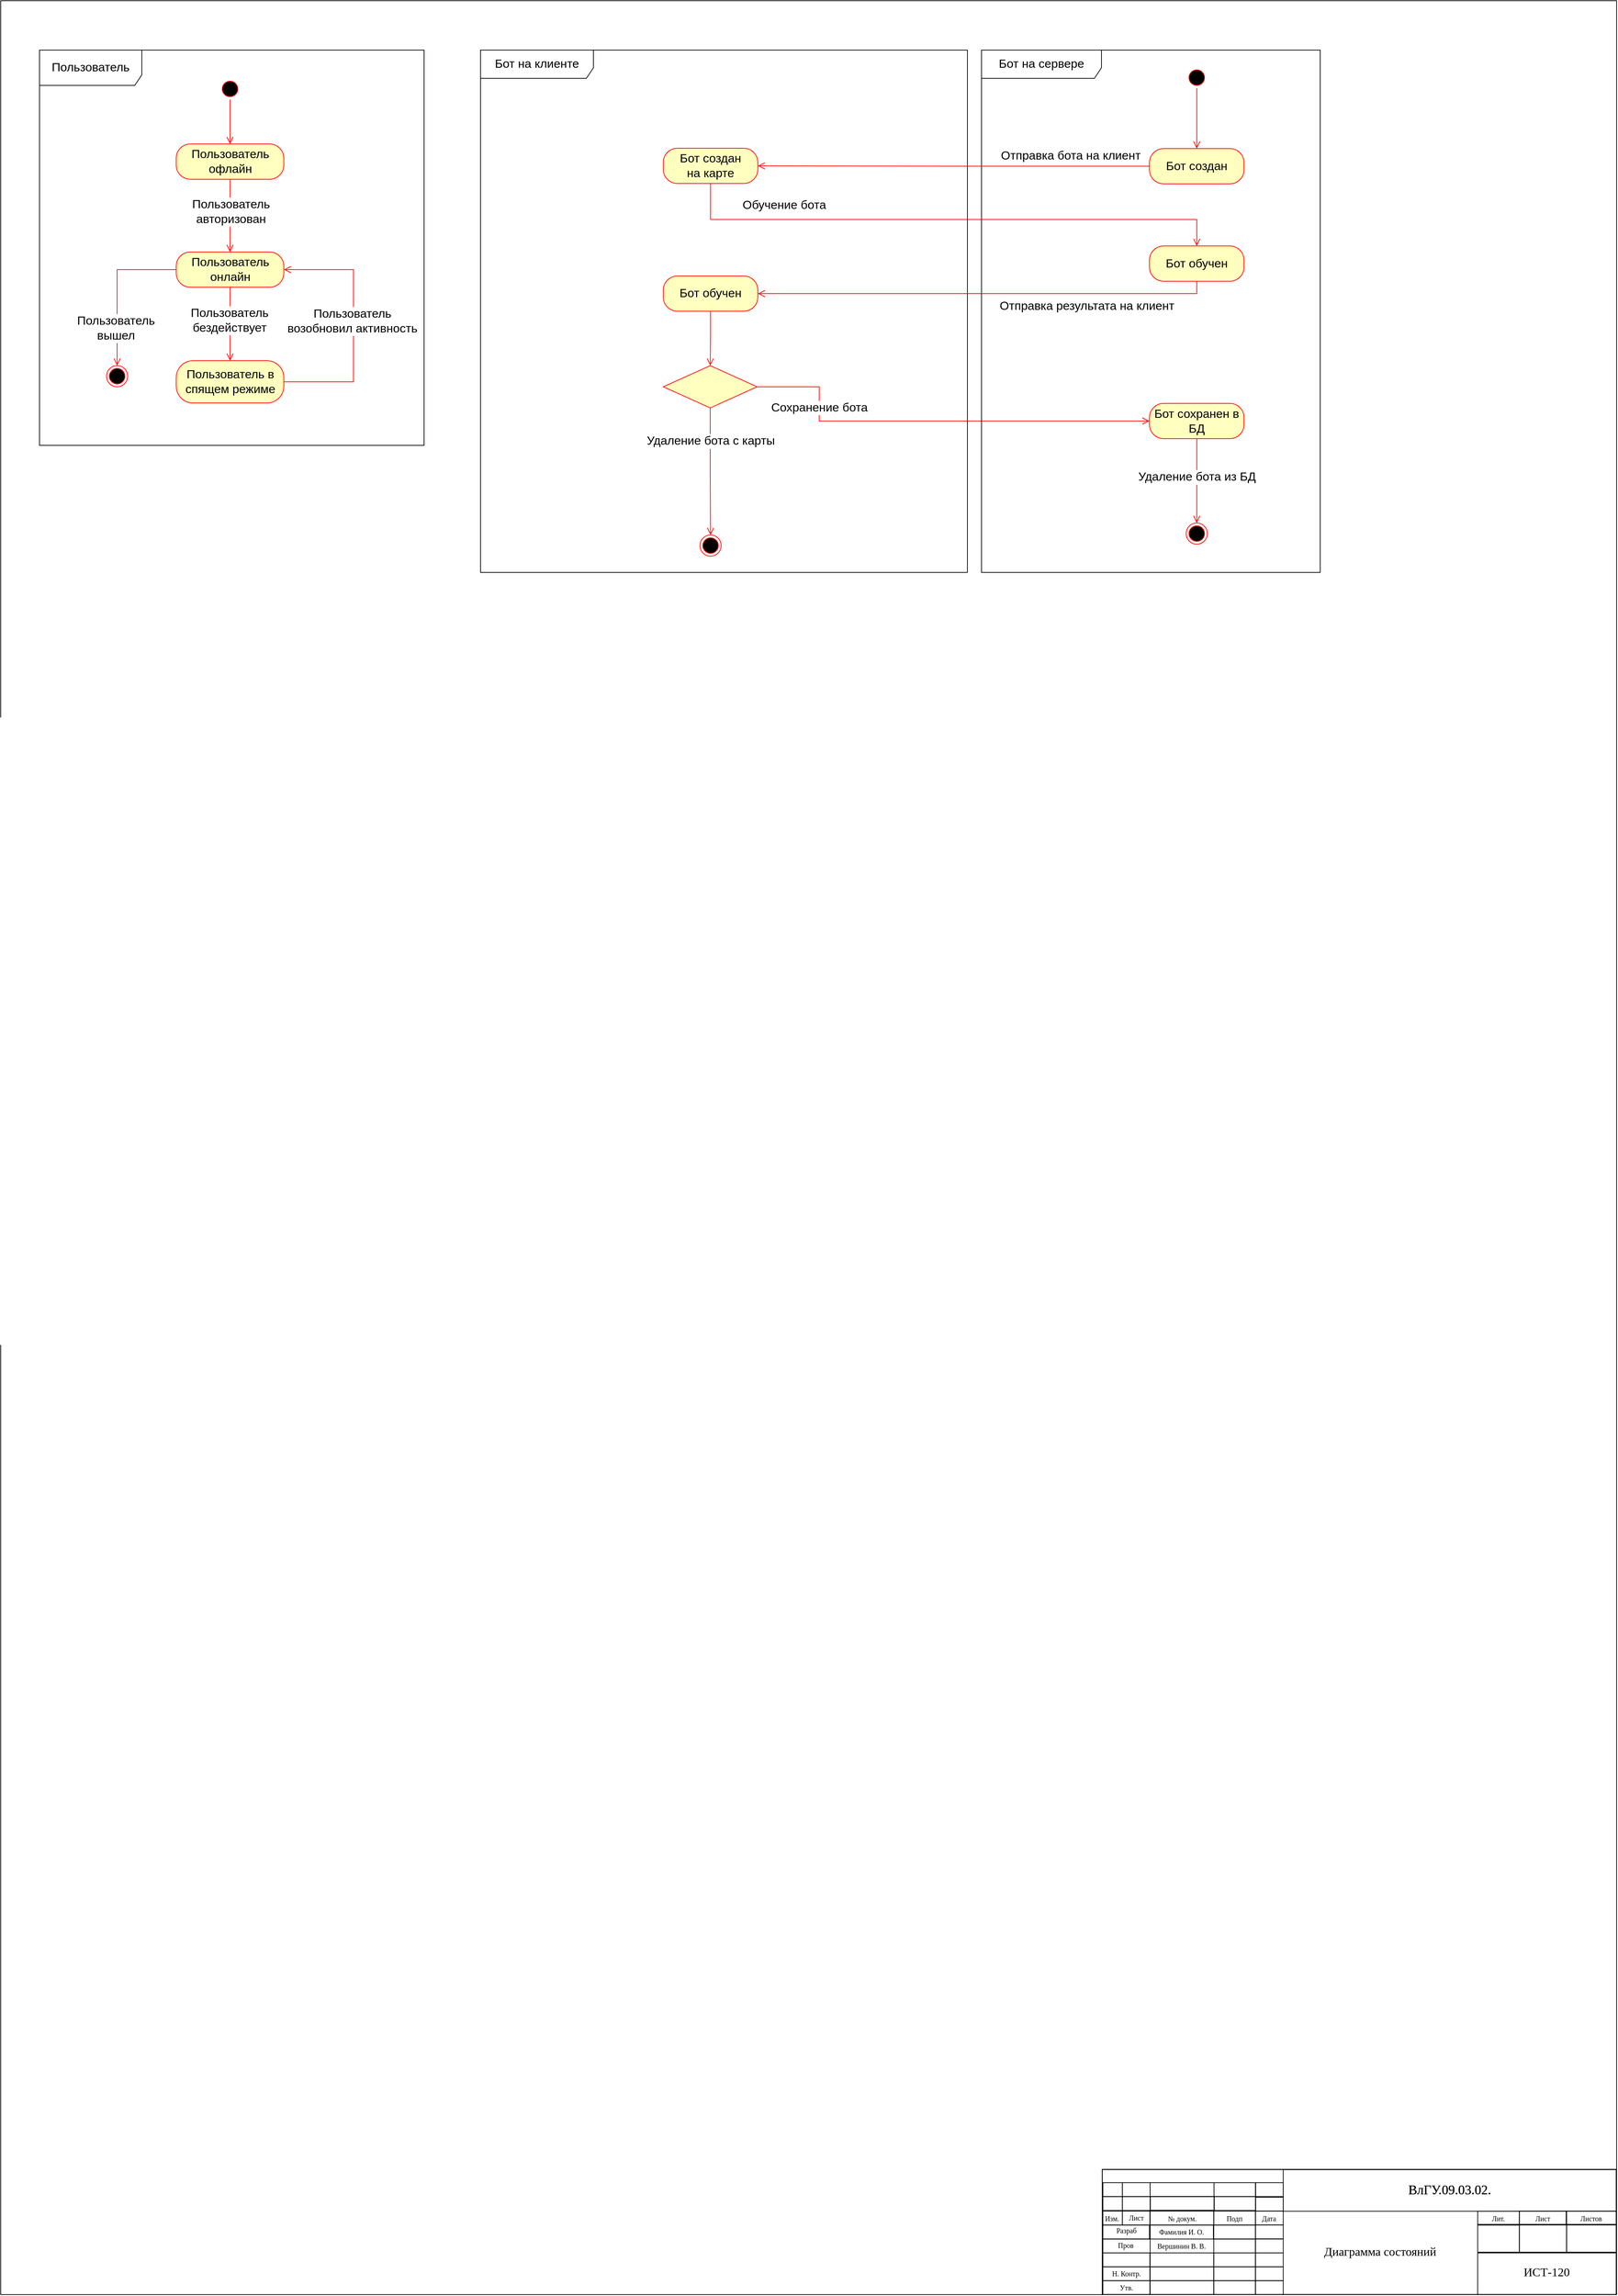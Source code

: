 <mxfile version="20.5.1" type="github">
  <diagram name="Page-1" id="e7e014a7-5840-1c2e-5031-d8a46d1fe8dd">
    <mxGraphModel dx="2031" dy="1089" grid="1" gridSize="10" guides="1" tooltips="1" connect="1" arrows="1" fold="1" page="1" pageScale="1" pageWidth="2339" pageHeight="3300" background="none" math="0" shadow="0">
      <root>
        <mxCell id="0" />
        <mxCell id="1" parent="0" />
        <mxCell id="Q_8kS4ZeKty7kXpfNYcQ-125" value="" style="group;movable=0;resizable=0;rotatable=0;deletable=0;editable=0;connectable=0;" parent="1" vertex="1" connectable="0">
          <mxGeometry x="40" y="20" width="2290.006" height="3250.028" as="geometry" />
        </mxCell>
        <mxCell id="Q_8kS4ZeKty7kXpfNYcQ-126" value="" style="rounded=0;whiteSpace=wrap;html=1;fillColor=none;movable=0;resizable=0;rotatable=0;deletable=0;editable=0;connectable=0;" parent="Q_8kS4ZeKty7kXpfNYcQ-125" vertex="1">
          <mxGeometry width="2290" height="3250" as="geometry" />
        </mxCell>
        <mxCell id="Q_8kS4ZeKty7kXpfNYcQ-127" value="" style="rounded=0;whiteSpace=wrap;html=1;fillColor=none;movable=0;resizable=0;rotatable=0;deletable=0;editable=0;connectable=0;" parent="Q_8kS4ZeKty7kXpfNYcQ-125" vertex="1">
          <mxGeometry x="1561.11" y="3072.86" width="728.35" height="177.165" as="geometry" />
        </mxCell>
        <mxCell id="Q_8kS4ZeKty7kXpfNYcQ-128" value="" style="rounded=0;whiteSpace=wrap;html=1;fillColor=none;movable=0;resizable=0;rotatable=0;deletable=0;editable=0;connectable=0;" parent="Q_8kS4ZeKty7kXpfNYcQ-125" vertex="1">
          <mxGeometry x="1562.01" y="3111.16" width="27.559" height="19.685" as="geometry" />
        </mxCell>
        <mxCell id="Q_8kS4ZeKty7kXpfNYcQ-129" value="" style="rounded=0;whiteSpace=wrap;html=1;fillColor=none;movable=0;resizable=0;rotatable=0;deletable=0;editable=0;connectable=0;" parent="Q_8kS4ZeKty7kXpfNYcQ-125" vertex="1">
          <mxGeometry x="1562.0" y="3131.67" width="27.559" height="19.685" as="geometry" />
        </mxCell>
        <mxCell id="Q_8kS4ZeKty7kXpfNYcQ-130" value="" style="rounded=0;whiteSpace=wrap;html=1;fillColor=none;movable=0;resizable=0;rotatable=0;deletable=0;editable=0;connectable=0;" parent="Q_8kS4ZeKty7kXpfNYcQ-125" vertex="1">
          <mxGeometry x="1562.01" y="3091.47" width="27.559" height="19.685" as="geometry" />
        </mxCell>
        <mxCell id="Q_8kS4ZeKty7kXpfNYcQ-131" value="" style="rounded=0;whiteSpace=wrap;html=1;fillColor=none;movable=0;resizable=0;rotatable=0;deletable=0;editable=0;connectable=0;" parent="Q_8kS4ZeKty7kXpfNYcQ-125" vertex="1">
          <mxGeometry x="1589.57" y="3111.16" width="39.37" height="19.685" as="geometry" />
        </mxCell>
        <mxCell id="Q_8kS4ZeKty7kXpfNYcQ-132" value="" style="rounded=0;whiteSpace=wrap;html=1;fillColor=none;movable=0;resizable=0;rotatable=0;deletable=0;editable=0;connectable=0;" parent="Q_8kS4ZeKty7kXpfNYcQ-125" vertex="1">
          <mxGeometry x="1589.56" y="3131.67" width="39.37" height="19.685" as="geometry" />
        </mxCell>
        <mxCell id="Q_8kS4ZeKty7kXpfNYcQ-133" value="" style="rounded=0;whiteSpace=wrap;html=1;fillColor=none;movable=0;resizable=0;rotatable=0;deletable=0;editable=0;connectable=0;" parent="Q_8kS4ZeKty7kXpfNYcQ-125" vertex="1">
          <mxGeometry x="1589.57" y="3091.47" width="39.37" height="19.685" as="geometry" />
        </mxCell>
        <mxCell id="Q_8kS4ZeKty7kXpfNYcQ-134" value="" style="rounded=0;whiteSpace=wrap;html=1;fillColor=none;movable=0;resizable=0;rotatable=0;deletable=0;editable=0;connectable=0;" parent="Q_8kS4ZeKty7kXpfNYcQ-125" vertex="1">
          <mxGeometry x="1628.94" y="3111.16" width="90.551" height="19.685" as="geometry" />
        </mxCell>
        <mxCell id="Q_8kS4ZeKty7kXpfNYcQ-135" value="" style="rounded=0;whiteSpace=wrap;html=1;fillColor=none;movable=0;resizable=0;rotatable=0;deletable=0;editable=0;connectable=0;" parent="Q_8kS4ZeKty7kXpfNYcQ-125" vertex="1">
          <mxGeometry x="1629.28" y="3110.94" width="90.551" height="19.685" as="geometry" />
        </mxCell>
        <mxCell id="Q_8kS4ZeKty7kXpfNYcQ-136" value="" style="rounded=0;whiteSpace=wrap;html=1;fillColor=none;movable=0;resizable=0;rotatable=0;deletable=0;editable=0;connectable=0;" parent="Q_8kS4ZeKty7kXpfNYcQ-125" vertex="1">
          <mxGeometry x="1628.94" y="3091.47" width="90.551" height="19.685" as="geometry" />
        </mxCell>
        <mxCell id="Q_8kS4ZeKty7kXpfNYcQ-137" value="" style="rounded=0;whiteSpace=wrap;html=1;fillColor=none;movable=0;resizable=0;rotatable=0;deletable=0;editable=0;connectable=0;" parent="Q_8kS4ZeKty7kXpfNYcQ-125" vertex="1">
          <mxGeometry x="1719.49" y="3111.16" width="59.055" height="19.685" as="geometry" />
        </mxCell>
        <mxCell id="Q_8kS4ZeKty7kXpfNYcQ-138" value="" style="rounded=0;whiteSpace=wrap;html=1;fillColor=none;movable=0;resizable=0;rotatable=0;deletable=0;editable=0;connectable=0;" parent="Q_8kS4ZeKty7kXpfNYcQ-125" vertex="1">
          <mxGeometry x="1719.14" y="3131.67" width="59.055" height="19.685" as="geometry" />
        </mxCell>
        <mxCell id="Q_8kS4ZeKty7kXpfNYcQ-139" value="" style="rounded=0;whiteSpace=wrap;html=1;fillColor=none;movable=0;resizable=0;rotatable=0;deletable=0;editable=0;connectable=0;" parent="Q_8kS4ZeKty7kXpfNYcQ-125" vertex="1">
          <mxGeometry x="1719.49" y="3091.47" width="59.055" height="19.685" as="geometry" />
        </mxCell>
        <mxCell id="Q_8kS4ZeKty7kXpfNYcQ-140" value="" style="rounded=0;whiteSpace=wrap;html=1;fillColor=none;movable=0;resizable=0;rotatable=0;deletable=0;editable=0;connectable=0;" parent="Q_8kS4ZeKty7kXpfNYcQ-125" vertex="1">
          <mxGeometry x="1778.21" y="3112" width="39.37" height="19.685" as="geometry" />
        </mxCell>
        <mxCell id="Q_8kS4ZeKty7kXpfNYcQ-141" value="" style="rounded=0;whiteSpace=wrap;html=1;fillColor=none;movable=0;resizable=0;rotatable=0;deletable=0;editable=0;connectable=0;" parent="Q_8kS4ZeKty7kXpfNYcQ-125" vertex="1">
          <mxGeometry x="1778.2" y="3131.67" width="39.37" height="19.685" as="geometry" />
        </mxCell>
        <mxCell id="Q_8kS4ZeKty7kXpfNYcQ-142" value="" style="rounded=0;whiteSpace=wrap;html=1;fillColor=none;movable=0;resizable=0;rotatable=0;deletable=0;editable=0;connectable=0;" parent="Q_8kS4ZeKty7kXpfNYcQ-125" vertex="1">
          <mxGeometry x="1778.19" y="3091.47" width="39.37" height="19.685" as="geometry" />
        </mxCell>
        <mxCell id="Q_8kS4ZeKty7kXpfNYcQ-143" value="" style="rounded=0;whiteSpace=wrap;html=1;fillColor=none;movable=0;resizable=0;rotatable=0;deletable=0;editable=0;connectable=0;" parent="Q_8kS4ZeKty7kXpfNYcQ-125" vertex="1">
          <mxGeometry x="1817.56" y="3072.86" width="472.43" height="59.055" as="geometry" />
        </mxCell>
        <mxCell id="Q_8kS4ZeKty7kXpfNYcQ-144" value="Изм." style="text;html=1;strokeColor=none;fillColor=none;align=center;verticalAlign=middle;whiteSpace=wrap;rounded=0;fontFamily=Times New Roman;fontSize=10;movable=0;resizable=0;rotatable=0;deletable=0;editable=0;connectable=0;" parent="Q_8kS4ZeKty7kXpfNYcQ-125" vertex="1">
          <mxGeometry x="1561.11" y="3131.66" width="27.559" height="19.685" as="geometry" />
        </mxCell>
        <mxCell id="Q_8kS4ZeKty7kXpfNYcQ-145" value="Лист" style="text;html=1;strokeColor=none;fillColor=none;align=center;verticalAlign=middle;whiteSpace=wrap;rounded=0;fontFamily=Times New Roman;fontSize=10;movable=0;resizable=0;rotatable=0;deletable=0;editable=0;connectable=0;" parent="Q_8kS4ZeKty7kXpfNYcQ-125" vertex="1">
          <mxGeometry x="1589.91" y="3130.85" width="39.37" height="19.685" as="geometry" />
        </mxCell>
        <mxCell id="Q_8kS4ZeKty7kXpfNYcQ-146" value="№ докум." style="text;html=1;strokeColor=none;fillColor=none;align=center;verticalAlign=middle;whiteSpace=wrap;rounded=0;fontFamily=Times New Roman;fontSize=10;movable=0;resizable=0;rotatable=0;deletable=0;editable=0;connectable=0;" parent="Q_8kS4ZeKty7kXpfNYcQ-125" vertex="1">
          <mxGeometry x="1629.28" y="3131.66" width="90.551" height="19.68" as="geometry" />
        </mxCell>
        <mxCell id="Q_8kS4ZeKty7kXpfNYcQ-147" value="Подп" style="text;html=1;strokeColor=none;fillColor=none;align=center;verticalAlign=middle;whiteSpace=wrap;rounded=0;fontFamily=Times New Roman;fontSize=10;movable=0;resizable=0;rotatable=0;deletable=0;editable=0;connectable=0;" parent="Q_8kS4ZeKty7kXpfNYcQ-125" vertex="1">
          <mxGeometry x="1718.59" y="3131.93" width="59.055" height="19.68" as="geometry" />
        </mxCell>
        <mxCell id="Q_8kS4ZeKty7kXpfNYcQ-148" value="Дата" style="text;html=1;strokeColor=none;fillColor=none;align=center;verticalAlign=middle;whiteSpace=wrap;rounded=0;fontFamily=Times New Roman;fontSize=10;movable=0;resizable=0;rotatable=0;deletable=0;editable=0;connectable=0;" parent="Q_8kS4ZeKty7kXpfNYcQ-125" vertex="1">
          <mxGeometry x="1778.19" y="3131.93" width="39.37" height="19.685" as="geometry" />
        </mxCell>
        <mxCell id="Q_8kS4ZeKty7kXpfNYcQ-149" value="" style="rounded=0;whiteSpace=wrap;html=1;fillColor=none;movable=0;resizable=0;rotatable=0;deletable=0;editable=0;connectable=0;" parent="Q_8kS4ZeKty7kXpfNYcQ-125" vertex="1">
          <mxGeometry x="1562" y="3151.6" width="66.929" height="19.68" as="geometry" />
        </mxCell>
        <mxCell id="Q_8kS4ZeKty7kXpfNYcQ-150" value="" style="rounded=0;whiteSpace=wrap;html=1;fillColor=none;movable=0;resizable=0;rotatable=0;deletable=0;editable=0;connectable=0;" parent="Q_8kS4ZeKty7kXpfNYcQ-125" vertex="1">
          <mxGeometry x="1562" y="3171.28" width="66.929" height="19.68" as="geometry" />
        </mxCell>
        <mxCell id="Q_8kS4ZeKty7kXpfNYcQ-151" value="" style="rounded=0;whiteSpace=wrap;html=1;fillColor=none;movable=0;resizable=0;rotatable=0;deletable=0;editable=0;connectable=0;" parent="Q_8kS4ZeKty7kXpfNYcQ-125" vertex="1">
          <mxGeometry x="1562" y="3190.96" width="66.929" height="19.68" as="geometry" />
        </mxCell>
        <mxCell id="Q_8kS4ZeKty7kXpfNYcQ-152" value="" style="rounded=0;whiteSpace=wrap;html=1;fillColor=none;movable=0;resizable=0;rotatable=0;deletable=0;editable=0;connectable=0;" parent="Q_8kS4ZeKty7kXpfNYcQ-125" vertex="1">
          <mxGeometry x="1562" y="3210.64" width="66.929" height="19.68" as="geometry" />
        </mxCell>
        <mxCell id="Q_8kS4ZeKty7kXpfNYcQ-153" value="" style="rounded=0;whiteSpace=wrap;html=1;fillColor=none;movable=0;resizable=0;rotatable=0;deletable=0;editable=0;connectable=0;" parent="Q_8kS4ZeKty7kXpfNYcQ-125" vertex="1">
          <mxGeometry x="1562" y="3230.32" width="66.929" height="19.68" as="geometry" />
        </mxCell>
        <mxCell id="Q_8kS4ZeKty7kXpfNYcQ-154" value="" style="rounded=0;whiteSpace=wrap;html=1;fillColor=none;movable=0;resizable=0;rotatable=0;deletable=0;editable=0;connectable=0;" parent="Q_8kS4ZeKty7kXpfNYcQ-125" vertex="1">
          <mxGeometry x="1628.6" y="3131.67" width="90.551" height="19.68" as="geometry" />
        </mxCell>
        <mxCell id="Q_8kS4ZeKty7kXpfNYcQ-155" value="" style="rounded=0;whiteSpace=wrap;html=1;fillColor=none;movable=0;resizable=0;rotatable=0;deletable=0;editable=0;connectable=0;" parent="Q_8kS4ZeKty7kXpfNYcQ-125" vertex="1">
          <mxGeometry x="1628.59" y="3190.96" width="90.551" height="19.68" as="geometry" />
        </mxCell>
        <mxCell id="Q_8kS4ZeKty7kXpfNYcQ-156" value="" style="rounded=0;whiteSpace=wrap;html=1;fillColor=none;movable=0;resizable=0;rotatable=0;deletable=0;editable=0;connectable=0;" parent="Q_8kS4ZeKty7kXpfNYcQ-125" vertex="1">
          <mxGeometry x="1628.59" y="3210.64" width="90.551" height="19.68" as="geometry" />
        </mxCell>
        <mxCell id="Q_8kS4ZeKty7kXpfNYcQ-157" value="" style="rounded=0;whiteSpace=wrap;html=1;fillColor=none;movable=0;resizable=0;rotatable=0;deletable=0;editable=0;connectable=0;" parent="Q_8kS4ZeKty7kXpfNYcQ-125" vertex="1">
          <mxGeometry x="1628.59" y="3230.32" width="90.551" height="19.68" as="geometry" />
        </mxCell>
        <mxCell id="Q_8kS4ZeKty7kXpfNYcQ-158" value="" style="rounded=0;whiteSpace=wrap;html=1;fillColor=none;movable=0;resizable=0;rotatable=0;deletable=0;editable=0;connectable=0;" parent="Q_8kS4ZeKty7kXpfNYcQ-125" vertex="1">
          <mxGeometry x="1719.15" y="3151.61" width="59.055" height="19.68" as="geometry" />
        </mxCell>
        <mxCell id="Q_8kS4ZeKty7kXpfNYcQ-159" value="" style="rounded=0;whiteSpace=wrap;html=1;fillColor=none;movable=0;resizable=0;rotatable=0;deletable=0;editable=0;connectable=0;" parent="Q_8kS4ZeKty7kXpfNYcQ-125" vertex="1">
          <mxGeometry x="1719.14" y="3171.28" width="59.055" height="19.68" as="geometry" />
        </mxCell>
        <mxCell id="Q_8kS4ZeKty7kXpfNYcQ-160" value="" style="rounded=0;whiteSpace=wrap;html=1;fillColor=none;movable=0;resizable=0;rotatable=0;deletable=0;editable=0;connectable=0;" parent="Q_8kS4ZeKty7kXpfNYcQ-125" vertex="1">
          <mxGeometry x="1719.14" y="3190.96" width="59.055" height="19.68" as="geometry" />
        </mxCell>
        <mxCell id="Q_8kS4ZeKty7kXpfNYcQ-161" value="" style="rounded=0;whiteSpace=wrap;html=1;fillColor=none;movable=0;resizable=0;rotatable=0;deletable=0;editable=0;connectable=0;" parent="Q_8kS4ZeKty7kXpfNYcQ-125" vertex="1">
          <mxGeometry x="1719.14" y="3210.64" width="59.055" height="19.68" as="geometry" />
        </mxCell>
        <mxCell id="Q_8kS4ZeKty7kXpfNYcQ-162" value="" style="rounded=0;whiteSpace=wrap;html=1;fillColor=none;movable=0;resizable=0;rotatable=0;deletable=0;editable=0;connectable=0;" parent="Q_8kS4ZeKty7kXpfNYcQ-125" vertex="1">
          <mxGeometry x="1719.14" y="3230.32" width="59.055" height="19.68" as="geometry" />
        </mxCell>
        <mxCell id="Q_8kS4ZeKty7kXpfNYcQ-163" value="" style="rounded=0;whiteSpace=wrap;html=1;fillColor=none;movable=0;resizable=0;rotatable=0;deletable=0;editable=0;connectable=0;" parent="Q_8kS4ZeKty7kXpfNYcQ-125" vertex="1">
          <mxGeometry x="1778.19" y="3151.35" width="39.37" height="19.68" as="geometry" />
        </mxCell>
        <mxCell id="Q_8kS4ZeKty7kXpfNYcQ-164" value="" style="rounded=0;whiteSpace=wrap;html=1;fillColor=none;movable=0;resizable=0;rotatable=0;deletable=0;editable=0;connectable=0;" parent="Q_8kS4ZeKty7kXpfNYcQ-125" vertex="1">
          <mxGeometry x="1778.2" y="3171.28" width="39.37" height="19.68" as="geometry" />
        </mxCell>
        <mxCell id="Q_8kS4ZeKty7kXpfNYcQ-165" value="" style="rounded=0;whiteSpace=wrap;html=1;fillColor=none;movable=0;resizable=0;rotatable=0;deletable=0;editable=0;connectable=0;" parent="Q_8kS4ZeKty7kXpfNYcQ-125" vertex="1">
          <mxGeometry x="1778.2" y="3190.96" width="39.37" height="19.68" as="geometry" />
        </mxCell>
        <mxCell id="Q_8kS4ZeKty7kXpfNYcQ-166" value="" style="rounded=0;whiteSpace=wrap;html=1;fillColor=none;movable=0;resizable=0;rotatable=0;deletable=0;editable=0;connectable=0;" parent="Q_8kS4ZeKty7kXpfNYcQ-125" vertex="1">
          <mxGeometry x="1778.2" y="3210.64" width="39.37" height="19.68" as="geometry" />
        </mxCell>
        <mxCell id="Q_8kS4ZeKty7kXpfNYcQ-167" value="" style="rounded=0;whiteSpace=wrap;html=1;fillColor=none;movable=0;resizable=0;rotatable=0;deletable=0;editable=0;connectable=0;" parent="Q_8kS4ZeKty7kXpfNYcQ-125" vertex="1">
          <mxGeometry x="1778.2" y="3230.32" width="39.37" height="19.68" as="geometry" />
        </mxCell>
        <mxCell id="Q_8kS4ZeKty7kXpfNYcQ-168" value="" style="rounded=0;whiteSpace=wrap;html=1;fontFamily=Times New Roman;fontSize=10;fillColor=none;movable=0;resizable=0;rotatable=0;deletable=0;editable=0;connectable=0;" parent="Q_8kS4ZeKty7kXpfNYcQ-125" vertex="1">
          <mxGeometry x="2218.59" y="3131.68" width="70.866" height="19.685" as="geometry" />
        </mxCell>
        <mxCell id="Q_8kS4ZeKty7kXpfNYcQ-169" value="" style="rounded=0;whiteSpace=wrap;html=1;fontFamily=Times New Roman;fontSize=10;fillColor=none;movable=0;resizable=0;rotatable=0;deletable=0;editable=0;connectable=0;" parent="Q_8kS4ZeKty7kXpfNYcQ-125" vertex="1">
          <mxGeometry x="2219.14" y="3150.53" width="70.866" height="39.37" as="geometry" />
        </mxCell>
        <mxCell id="Q_8kS4ZeKty7kXpfNYcQ-170" value="" style="rounded=0;whiteSpace=wrap;html=1;fontFamily=Times New Roman;fontSize=10;fillColor=none;movable=0;resizable=0;rotatable=0;deletable=0;editable=0;connectable=0;" parent="Q_8kS4ZeKty7kXpfNYcQ-125" vertex="1">
          <mxGeometry x="2152.23" y="3131.68" width="66.929" height="19.685" as="geometry" />
        </mxCell>
        <mxCell id="Q_8kS4ZeKty7kXpfNYcQ-171" value="" style="rounded=0;whiteSpace=wrap;html=1;fontFamily=Times New Roman;fontSize=10;fillColor=none;movable=0;resizable=0;rotatable=0;deletable=0;editable=0;connectable=0;" parent="Q_8kS4ZeKty7kXpfNYcQ-125" vertex="1">
          <mxGeometry x="2152.21" y="3150.53" width="66.929" height="39.37" as="geometry" />
        </mxCell>
        <mxCell id="Q_8kS4ZeKty7kXpfNYcQ-172" value="" style="rounded=0;whiteSpace=wrap;html=1;fontFamily=Times New Roman;fontSize=10;fillColor=none;movable=0;resizable=0;rotatable=0;deletable=0;editable=0;connectable=0;" parent="Q_8kS4ZeKty7kXpfNYcQ-125" vertex="1">
          <mxGeometry x="2093.18" y="3131.92" width="59.055" height="19.685" as="geometry" />
        </mxCell>
        <mxCell id="Q_8kS4ZeKty7kXpfNYcQ-173" value="" style="rounded=0;whiteSpace=wrap;html=1;fontFamily=Times New Roman;fontSize=10;fillColor=none;movable=0;resizable=0;rotatable=0;deletable=0;editable=0;connectable=0;" parent="Q_8kS4ZeKty7kXpfNYcQ-125" vertex="1">
          <mxGeometry x="2093.16" y="3150.53" width="59.05" height="39.37" as="geometry" />
        </mxCell>
        <mxCell id="Q_8kS4ZeKty7kXpfNYcQ-174" value="" style="rounded=0;whiteSpace=wrap;html=1;fontFamily=Times New Roman;fontSize=10;fillColor=none;movable=0;resizable=0;rotatable=0;deletable=0;editable=0;connectable=0;" parent="Q_8kS4ZeKty7kXpfNYcQ-125" vertex="1">
          <mxGeometry x="2093.14" y="3190.97" width="196.85" height="59.055" as="geometry" />
        </mxCell>
        <mxCell id="Q_8kS4ZeKty7kXpfNYcQ-175" value="Разраб" style="text;html=1;strokeColor=none;fillColor=none;align=center;verticalAlign=middle;whiteSpace=wrap;rounded=0;fontFamily=Times New Roman;fontSize=10;movable=0;resizable=0;rotatable=0;deletable=0;editable=0;connectable=0;" parent="Q_8kS4ZeKty7kXpfNYcQ-125" vertex="1">
          <mxGeometry x="1562.35" y="3149.47" width="66.929" height="19.68" as="geometry" />
        </mxCell>
        <mxCell id="Q_8kS4ZeKty7kXpfNYcQ-176" value="Пров" style="text;html=1;strokeColor=none;fillColor=none;align=center;verticalAlign=middle;whiteSpace=wrap;rounded=0;fontFamily=Times New Roman;fontSize=10;movable=0;resizable=0;rotatable=0;deletable=0;editable=0;connectable=0;" parent="Q_8kS4ZeKty7kXpfNYcQ-125" vertex="1">
          <mxGeometry x="1561.107" y="3170.217" width="66.929" height="19.68" as="geometry" />
        </mxCell>
        <mxCell id="Q_8kS4ZeKty7kXpfNYcQ-177" value="Н. Контр." style="text;html=1;strokeColor=none;fillColor=none;align=center;verticalAlign=middle;whiteSpace=wrap;rounded=0;fontFamily=Times New Roman;fontSize=10;movable=0;resizable=0;rotatable=0;deletable=0;editable=0;connectable=0;" parent="Q_8kS4ZeKty7kXpfNYcQ-125" vertex="1">
          <mxGeometry x="1562.001" y="3210.641" width="66.929" height="19.68" as="geometry" />
        </mxCell>
        <mxCell id="Q_8kS4ZeKty7kXpfNYcQ-178" value="Утв." style="text;html=1;strokeColor=none;fillColor=none;align=center;verticalAlign=middle;whiteSpace=wrap;rounded=0;fontFamily=Times New Roman;fontSize=10;movable=0;resizable=0;rotatable=0;deletable=0;editable=0;connectable=0;" parent="Q_8kS4ZeKty7kXpfNYcQ-125" vertex="1">
          <mxGeometry x="1562.008" y="3230.348" width="66.929" height="19.68" as="geometry" />
        </mxCell>
        <mxCell id="Q_8kS4ZeKty7kXpfNYcQ-179" value="Лит." style="text;html=1;strokeColor=none;fillColor=none;align=center;verticalAlign=middle;whiteSpace=wrap;rounded=0;fontFamily=Times New Roman;fontSize=10;movable=0;resizable=0;rotatable=0;deletable=0;editable=0;connectable=0;" parent="Q_8kS4ZeKty7kXpfNYcQ-125" vertex="1">
          <mxGeometry x="2093.18" y="3131.93" width="59.055" height="19.68" as="geometry" />
        </mxCell>
        <mxCell id="Q_8kS4ZeKty7kXpfNYcQ-180" value="Лист" style="text;html=1;strokeColor=none;fillColor=none;align=center;verticalAlign=middle;whiteSpace=wrap;rounded=0;fontFamily=Times New Roman;fontSize=10;movable=0;resizable=0;rotatable=0;deletable=0;editable=0;connectable=0;" parent="Q_8kS4ZeKty7kXpfNYcQ-125" vertex="1">
          <mxGeometry x="2152.232" y="3131.682" width="66.929" height="19.68" as="geometry" />
        </mxCell>
        <mxCell id="Q_8kS4ZeKty7kXpfNYcQ-181" value="Листов" style="text;html=1;strokeColor=none;fillColor=none;align=center;verticalAlign=middle;whiteSpace=wrap;rounded=0;fontFamily=Times New Roman;fontSize=10;movable=0;resizable=0;rotatable=0;deletable=0;editable=0;connectable=0;" parent="Q_8kS4ZeKty7kXpfNYcQ-125" vertex="1">
          <mxGeometry x="2219.16" y="3131.68" width="69.75" height="19.68" as="geometry" />
        </mxCell>
        <mxCell id="Q_8kS4ZeKty7kXpfNYcQ-182" value="" style="rounded=0;whiteSpace=wrap;html=1;fillColor=none;movable=0;resizable=0;rotatable=0;deletable=0;editable=0;connectable=0;" parent="Q_8kS4ZeKty7kXpfNYcQ-125" vertex="1">
          <mxGeometry x="1628.04" y="3151.61" width="90.551" height="19.685" as="geometry" />
        </mxCell>
        <mxCell id="Q_8kS4ZeKty7kXpfNYcQ-183" value="Вершинин В. В." style="text;html=1;strokeColor=none;fillColor=none;align=center;verticalAlign=middle;whiteSpace=wrap;rounded=0;fontFamily=Times New Roman;fontSize=10;movable=0;resizable=0;rotatable=0;deletable=0;editable=0;connectable=0;" parent="Q_8kS4ZeKty7kXpfNYcQ-125" vertex="1">
          <mxGeometry x="1629.28" y="3171.03" width="88.74" height="19.68" as="geometry" />
        </mxCell>
        <mxCell id="Q_8kS4ZeKty7kXpfNYcQ-184" value="Фамилия И. О." style="text;html=1;strokeColor=none;fillColor=none;align=center;verticalAlign=middle;whiteSpace=wrap;rounded=0;fontFamily=Times New Roman;fontSize=10;movable=0;resizable=0;rotatable=0;deletable=0;editable=0;connectable=0;" parent="Q_8kS4ZeKty7kXpfNYcQ-125" vertex="1">
          <mxGeometry x="1628.597" y="3151.337" width="88.74" height="19.68" as="geometry" />
        </mxCell>
        <mxCell id="Q_8kS4ZeKty7kXpfNYcQ-185" value="&lt;span style=&quot;font-size: 14.0pt ; line-height: 150% ; font-family: &amp;quot;times new roman&amp;quot; , serif&quot;&gt;ВлГУ.09.03.02.&lt;/span&gt;" style="text;html=1;strokeColor=none;fillColor=none;align=center;verticalAlign=middle;whiteSpace=wrap;rounded=0;fontFamily=Times New Roman;fontSize=10;movable=0;resizable=0;rotatable=0;deletable=0;editable=0;connectable=0;" parent="Q_8kS4ZeKty7kXpfNYcQ-125" vertex="1">
          <mxGeometry x="1817.56" y="3072.86" width="471.33" height="56.74" as="geometry" />
        </mxCell>
        <mxCell id="Q_8kS4ZeKty7kXpfNYcQ-186" value="&lt;font style=&quot;font-size: 17px;&quot;&gt;ИСТ-120&lt;/font&gt;" style="text;html=1;strokeColor=none;fillColor=none;align=center;verticalAlign=middle;whiteSpace=wrap;rounded=0;fontFamily=Times New Roman;fontSize=10;movable=0;resizable=0;rotatable=0;deletable=0;editable=0;connectable=0;" parent="Q_8kS4ZeKty7kXpfNYcQ-125" vertex="1">
          <mxGeometry x="2093.18" y="3189.9" width="195.71" height="57.81" as="geometry" />
        </mxCell>
        <mxCell id="Q_8kS4ZeKty7kXpfNYcQ-187" value="&lt;font style=&quot;font-size: 17px&quot;&gt;Диаграмма состояний&lt;br&gt;&lt;/font&gt;" style="text;html=1;strokeColor=none;fillColor=none;align=center;verticalAlign=middle;whiteSpace=wrap;rounded=0;fontFamily=Times New Roman;fontSize=10;movable=0;resizable=0;rotatable=0;deletable=0;editable=0;connectable=0;" parent="Q_8kS4ZeKty7kXpfNYcQ-125" vertex="1">
          <mxGeometry x="1817.58" y="3131.93" width="274.46" height="116.09" as="geometry" />
        </mxCell>
        <mxCell id="Q_8kS4ZeKty7kXpfNYcQ-188" value="Пользователь" style="shape=umlFrame;whiteSpace=wrap;html=1;fontSize=17;width=145;height=50;movable=0;resizable=0;rotatable=0;deletable=0;editable=0;connectable=0;" parent="Q_8kS4ZeKty7kXpfNYcQ-125" vertex="1">
          <mxGeometry x="55" y="70" width="545" height="560" as="geometry" />
        </mxCell>
        <mxCell id="Q_8kS4ZeKty7kXpfNYcQ-189" value="" style="ellipse;html=1;shape=startState;fillColor=#000000;strokeColor=#ff0000;fontSize=17;" parent="Q_8kS4ZeKty7kXpfNYcQ-125" vertex="1">
          <mxGeometry x="310" y="110" width="30" height="30" as="geometry" />
        </mxCell>
        <mxCell id="Q_8kS4ZeKty7kXpfNYcQ-190" value="" style="edgeStyle=orthogonalEdgeStyle;html=1;verticalAlign=bottom;endArrow=open;endSize=8;strokeColor=#ff0000;rounded=0;fontSize=17;entryX=0.5;entryY=0;entryDx=0;entryDy=0;" parent="Q_8kS4ZeKty7kXpfNYcQ-125" source="Q_8kS4ZeKty7kXpfNYcQ-189" target="Q_8kS4ZeKty7kXpfNYcQ-192" edge="1">
          <mxGeometry relative="1" as="geometry">
            <mxPoint x="325" y="200" as="targetPoint" />
          </mxGeometry>
        </mxCell>
        <mxCell id="Q_8kS4ZeKty7kXpfNYcQ-191" value="" style="ellipse;html=1;shape=endState;fillColor=#000000;strokeColor=#ff0000;fontSize=17;" parent="Q_8kS4ZeKty7kXpfNYcQ-125" vertex="1">
          <mxGeometry x="150" y="517" width="30" height="30" as="geometry" />
        </mxCell>
        <mxCell id="Q_8kS4ZeKty7kXpfNYcQ-192" value="Пользователь офлайн" style="rounded=1;whiteSpace=wrap;html=1;arcSize=40;fontColor=#000000;fillColor=#ffffc0;strokeColor=#ff0000;fontSize=17;" parent="Q_8kS4ZeKty7kXpfNYcQ-125" vertex="1">
          <mxGeometry x="248.75" y="203" width="152.5" height="50" as="geometry" />
        </mxCell>
        <mxCell id="Q_8kS4ZeKty7kXpfNYcQ-193" value="" style="edgeStyle=orthogonalEdgeStyle;html=1;verticalAlign=bottom;endArrow=open;endSize=8;strokeColor=#ff0000;rounded=0;fontSize=17;entryX=0.5;entryY=0;entryDx=0;entryDy=0;" parent="Q_8kS4ZeKty7kXpfNYcQ-125" source="Q_8kS4ZeKty7kXpfNYcQ-192" target="Q_8kS4ZeKty7kXpfNYcQ-194" edge="1">
          <mxGeometry relative="1" as="geometry">
            <mxPoint x="325" y="310" as="targetPoint" />
          </mxGeometry>
        </mxCell>
        <mxCell id="Q_8kS4ZeKty7kXpfNYcQ-203" value="&lt;font style=&quot;font-size: 17px;&quot;&gt;Пользователь &lt;br&gt;авторизован&lt;/font&gt;" style="edgeLabel;html=1;align=center;verticalAlign=middle;resizable=0;points=[];fontSize=17;" parent="Q_8kS4ZeKty7kXpfNYcQ-193" vertex="1" connectable="0">
          <mxGeometry x="-0.153" y="1" relative="1" as="geometry">
            <mxPoint y="2" as="offset" />
          </mxGeometry>
        </mxCell>
        <mxCell id="Q_8kS4ZeKty7kXpfNYcQ-194" value="Пользователь онлайн" style="rounded=1;whiteSpace=wrap;html=1;arcSize=40;fontColor=#000000;fillColor=#ffffc0;strokeColor=#ff0000;fontSize=17;" parent="Q_8kS4ZeKty7kXpfNYcQ-125" vertex="1">
          <mxGeometry x="248.75" y="356" width="152.5" height="50" as="geometry" />
        </mxCell>
        <mxCell id="Q_8kS4ZeKty7kXpfNYcQ-195" value="Пользователь в спящем режиме" style="rounded=1;whiteSpace=wrap;html=1;arcSize=40;fontColor=#000000;fillColor=#ffffc0;strokeColor=#ff0000;fontSize=17;" parent="Q_8kS4ZeKty7kXpfNYcQ-125" vertex="1">
          <mxGeometry x="248.75" y="510" width="152.5" height="60" as="geometry" />
        </mxCell>
        <mxCell id="Q_8kS4ZeKty7kXpfNYcQ-197" value="" style="edgeStyle=orthogonalEdgeStyle;html=1;verticalAlign=bottom;endArrow=open;endSize=8;strokeColor=#ff0000;rounded=0;fontSize=17;entryX=0.5;entryY=0;entryDx=0;entryDy=0;exitX=0.75;exitY=1;exitDx=0;exitDy=0;" parent="Q_8kS4ZeKty7kXpfNYcQ-125" source="Q_8kS4ZeKty7kXpfNYcQ-194" target="Q_8kS4ZeKty7kXpfNYcQ-195" edge="1">
          <mxGeometry relative="1" as="geometry">
            <mxPoint x="410" y="440" as="targetPoint" />
            <mxPoint x="325" y="410" as="sourcePoint" />
            <Array as="points">
              <mxPoint x="325" y="406" />
            </Array>
          </mxGeometry>
        </mxCell>
        <mxCell id="Q_8kS4ZeKty7kXpfNYcQ-205" value="&lt;font style=&quot;font-size: 17px;&quot;&gt;Пользователь&lt;br&gt;бездействует&lt;/font&gt;" style="edgeLabel;html=1;align=center;verticalAlign=middle;resizable=0;points=[];fontSize=14;" parent="Q_8kS4ZeKty7kXpfNYcQ-197" vertex="1" connectable="0">
          <mxGeometry x="-0.194" y="-1" relative="1" as="geometry">
            <mxPoint y="27" as="offset" />
          </mxGeometry>
        </mxCell>
        <mxCell id="Q_8kS4ZeKty7kXpfNYcQ-199" value="" style="edgeStyle=orthogonalEdgeStyle;html=1;verticalAlign=bottom;endArrow=open;endSize=8;strokeColor=#ff0000;rounded=0;fontSize=17;entryX=1;entryY=0.5;entryDx=0;entryDy=0;exitX=1;exitY=0.5;exitDx=0;exitDy=0;" parent="Q_8kS4ZeKty7kXpfNYcQ-125" source="Q_8kS4ZeKty7kXpfNYcQ-195" target="Q_8kS4ZeKty7kXpfNYcQ-194" edge="1">
          <mxGeometry relative="1" as="geometry">
            <mxPoint x="339.23" y="580" as="targetPoint" />
            <mxPoint x="339.23" y="510" as="sourcePoint" />
            <Array as="points">
              <mxPoint x="500" y="540" />
              <mxPoint x="500" y="381" />
            </Array>
          </mxGeometry>
        </mxCell>
        <mxCell id="Q_8kS4ZeKty7kXpfNYcQ-207" value="&lt;font style=&quot;font-size: 17px;&quot;&gt;Пользователь &lt;br&gt;возобновил активность&lt;/font&gt;" style="edgeLabel;html=1;align=center;verticalAlign=middle;resizable=0;points=[];fontSize=17;" parent="Q_8kS4ZeKty7kXpfNYcQ-199" vertex="1" connectable="0">
          <mxGeometry x="0.084" y="2" relative="1" as="geometry">
            <mxPoint y="8" as="offset" />
          </mxGeometry>
        </mxCell>
        <mxCell id="Q_8kS4ZeKty7kXpfNYcQ-200" value="&lt;span style=&quot;font-size: 14.0pt ; line-height: 150% ; font-family: &amp;quot;times new roman&amp;quot; , serif&quot;&gt;ВлГУ.09.03.02.&lt;/span&gt;" style="text;html=1;strokeColor=none;fillColor=none;align=center;verticalAlign=middle;whiteSpace=wrap;rounded=0;fontFamily=Times New Roman;fontSize=10;movable=0;resizable=0;rotatable=0;deletable=0;editable=0;connectable=0;" parent="Q_8kS4ZeKty7kXpfNYcQ-125" vertex="1">
          <mxGeometry x="1817.56" y="3072.59" width="471.33" height="56.74" as="geometry" />
        </mxCell>
        <mxCell id="Q_8kS4ZeKty7kXpfNYcQ-201" value="" style="rounded=0;whiteSpace=wrap;html=1;fillColor=none;movable=0;resizable=0;rotatable=0;deletable=0;editable=0;connectable=0;" parent="Q_8kS4ZeKty7kXpfNYcQ-125" vertex="1">
          <mxGeometry x="1561.11" y="3072.59" width="728.35" height="177.165" as="geometry" />
        </mxCell>
        <mxCell id="Q_8kS4ZeKty7kXpfNYcQ-204" value="" style="edgeStyle=orthogonalEdgeStyle;html=1;verticalAlign=bottom;endArrow=open;endSize=8;strokeColor=#ff0000;rounded=0;fontSize=17;entryX=0.5;entryY=0;entryDx=0;entryDy=0;exitX=0;exitY=0.5;exitDx=0;exitDy=0;" parent="Q_8kS4ZeKty7kXpfNYcQ-125" source="Q_8kS4ZeKty7kXpfNYcQ-194" target="Q_8kS4ZeKty7kXpfNYcQ-191" edge="1">
          <mxGeometry relative="1" as="geometry">
            <mxPoint x="335" y="450.0" as="targetPoint" />
            <mxPoint x="335" y="380.0" as="sourcePoint" />
            <Array as="points">
              <mxPoint x="165" y="381" />
            </Array>
          </mxGeometry>
        </mxCell>
        <mxCell id="Q_8kS4ZeKty7kXpfNYcQ-208" value="&lt;font style=&quot;font-size: 17px;&quot;&gt;Пользователь &lt;br&gt;вышел&lt;/font&gt;" style="edgeLabel;html=1;align=center;verticalAlign=middle;resizable=0;points=[];fontSize=14;" parent="Q_8kS4ZeKty7kXpfNYcQ-204" vertex="1" connectable="0">
          <mxGeometry x="0.259" y="-2" relative="1" as="geometry">
            <mxPoint y="28" as="offset" />
          </mxGeometry>
        </mxCell>
        <mxCell id="n6II8ch7mGCCmk7t5fSw-3" value="&lt;font style=&quot;font-size: 17px;&quot;&gt;Бот на клиенте&lt;/font&gt;" style="shape=umlFrame;whiteSpace=wrap;html=1;movable=0;resizable=0;rotatable=0;deletable=0;editable=0;connectable=0;width=160;height=40;" parent="Q_8kS4ZeKty7kXpfNYcQ-125" vertex="1">
          <mxGeometry x="680" y="70" width="690" height="740" as="geometry" />
        </mxCell>
        <mxCell id="n6II8ch7mGCCmk7t5fSw-6" value="&lt;font style=&quot;font-size: 17px;&quot;&gt;Бот создан&lt;br&gt;на карте&lt;br&gt;&lt;/font&gt;" style="rounded=1;whiteSpace=wrap;html=1;arcSize=40;fontColor=#000000;fillColor=#ffffc0;strokeColor=#ff0000;" parent="Q_8kS4ZeKty7kXpfNYcQ-125" vertex="1">
          <mxGeometry x="939" y="209" width="134" height="50" as="geometry" />
        </mxCell>
        <mxCell id="n6II8ch7mGCCmk7t5fSw-9" value="&lt;span style=&quot;font-size: 17px;&quot;&gt;Бот обучен&lt;/span&gt;" style="rounded=1;whiteSpace=wrap;html=1;arcSize=40;fontColor=#000000;fillColor=#ffffc0;strokeColor=#ff0000;" parent="Q_8kS4ZeKty7kXpfNYcQ-125" vertex="1">
          <mxGeometry x="939" y="390" width="134" height="50" as="geometry" />
        </mxCell>
        <mxCell id="n6II8ch7mGCCmk7t5fSw-10" value="" style="edgeStyle=orthogonalEdgeStyle;html=1;verticalAlign=bottom;endArrow=open;endSize=8;strokeColor=#ff0000;rounded=0;entryX=0.5;entryY=0;entryDx=0;entryDy=0;exitX=0.5;exitY=1;exitDx=0;exitDy=0;" parent="Q_8kS4ZeKty7kXpfNYcQ-125" source="n6II8ch7mGCCmk7t5fSw-9" target="6siHzJh7-gwQxdMjBjXB-26" edge="1">
          <mxGeometry relative="1" as="geometry">
            <mxPoint x="1006" y="442" as="targetPoint" />
            <mxPoint x="1000" y="410" as="sourcePoint" />
          </mxGeometry>
        </mxCell>
        <mxCell id="n6II8ch7mGCCmk7t5fSw-19" value="" style="edgeStyle=orthogonalEdgeStyle;html=1;align=left;verticalAlign=bottom;endArrow=open;endSize=8;strokeColor=#ff0000;rounded=0;entryX=0.5;entryY=0;entryDx=0;entryDy=0;exitX=0.5;exitY=1;exitDx=0;exitDy=0;" parent="Q_8kS4ZeKty7kXpfNYcQ-125" source="6siHzJh7-gwQxdMjBjXB-26" target="n6II8ch7mGCCmk7t5fSw-21" edge="1">
          <mxGeometry x="-0.817" y="5" relative="1" as="geometry">
            <mxPoint x="1170" y="650" as="targetPoint" />
            <Array as="points">
              <mxPoint x="1006" y="670" />
              <mxPoint x="1006" y="670" />
            </Array>
            <mxPoint as="offset" />
            <mxPoint x="1092.75" y="479.5" as="sourcePoint" />
          </mxGeometry>
        </mxCell>
        <mxCell id="n6II8ch7mGCCmk7t5fSw-22" value="&lt;font style=&quot;font-size: 17px;&quot;&gt;Удаление бота с карты&lt;/font&gt;" style="edgeLabel;html=1;align=center;verticalAlign=middle;resizable=0;points=[];" parent="n6II8ch7mGCCmk7t5fSw-19" vertex="1" connectable="0">
          <mxGeometry x="0.373" y="-2" relative="1" as="geometry">
            <mxPoint x="2" y="-77" as="offset" />
          </mxGeometry>
        </mxCell>
        <mxCell id="n6II8ch7mGCCmk7t5fSw-20" value="&lt;font style=&quot;font-size: 17px;&quot;&gt;Сохранение бота&lt;/font&gt;" style="edgeStyle=orthogonalEdgeStyle;html=1;align=left;verticalAlign=top;endArrow=open;endSize=8;strokeColor=#ff0000;rounded=0;exitX=1;exitY=0.5;exitDx=0;exitDy=0;entryX=0;entryY=0.5;entryDx=0;entryDy=0;" parent="Q_8kS4ZeKty7kXpfNYcQ-125" source="6siHzJh7-gwQxdMjBjXB-26" target="6siHzJh7-gwQxdMjBjXB-43" edge="1">
          <mxGeometry x="-0.941" y="-13" relative="1" as="geometry">
            <mxPoint x="1670" y="560" as="targetPoint" />
            <mxPoint x="1006" y="517" as="sourcePoint" />
            <mxPoint as="offset" />
            <Array as="points">
              <mxPoint x="1160" y="547" />
              <mxPoint x="1160" y="595" />
            </Array>
          </mxGeometry>
        </mxCell>
        <mxCell id="n6II8ch7mGCCmk7t5fSw-21" value="" style="ellipse;html=1;shape=endState;fillColor=#000000;strokeColor=#ff0000;" parent="Q_8kS4ZeKty7kXpfNYcQ-125" vertex="1">
          <mxGeometry x="991" y="757" width="30" height="30" as="geometry" />
        </mxCell>
        <mxCell id="6siHzJh7-gwQxdMjBjXB-11" value="&lt;font style=&quot;font-size: 17px;&quot;&gt;Бот на сервере&lt;/font&gt;" style="shape=umlFrame;whiteSpace=wrap;html=1;movable=0;resizable=0;rotatable=0;deletable=0;editable=0;connectable=0;width=170;height=40;" vertex="1" parent="Q_8kS4ZeKty7kXpfNYcQ-125">
          <mxGeometry x="1390" y="70" width="480" height="740" as="geometry" />
        </mxCell>
        <mxCell id="6siHzJh7-gwQxdMjBjXB-12" value="" style="ellipse;html=1;shape=startState;fillColor=#000000;strokeColor=#ff0000;" vertex="1" parent="Q_8kS4ZeKty7kXpfNYcQ-125">
          <mxGeometry x="1680.04" y="94" width="30" height="30" as="geometry" />
        </mxCell>
        <mxCell id="6siHzJh7-gwQxdMjBjXB-26" value="" style="rhombus;whiteSpace=wrap;html=1;fillColor=#ffffc0;strokeColor=#ff0000;shadow=0;" vertex="1" parent="Q_8kS4ZeKty7kXpfNYcQ-125">
          <mxGeometry x="939" y="517" width="133" height="60" as="geometry" />
        </mxCell>
        <mxCell id="6siHzJh7-gwQxdMjBjXB-28" value="&lt;font style=&quot;font-size: 17px;&quot;&gt;Бот создан&lt;/font&gt;" style="rounded=1;whiteSpace=wrap;html=1;arcSize=40;fontColor=#000000;fillColor=#ffffc0;strokeColor=#ff0000;" vertex="1" parent="Q_8kS4ZeKty7kXpfNYcQ-125">
          <mxGeometry x="1628.04" y="209.5" width="134" height="50" as="geometry" />
        </mxCell>
        <mxCell id="6siHzJh7-gwQxdMjBjXB-30" value="" style="edgeStyle=orthogonalEdgeStyle;html=1;verticalAlign=bottom;endArrow=open;endSize=8;strokeColor=#ff0000;rounded=0;exitX=0.5;exitY=1;exitDx=0;exitDy=0;entryX=0.5;entryY=0;entryDx=0;entryDy=0;" edge="1" parent="Q_8kS4ZeKty7kXpfNYcQ-125" source="6siHzJh7-gwQxdMjBjXB-12" target="6siHzJh7-gwQxdMjBjXB-28">
          <mxGeometry relative="1" as="geometry">
            <mxPoint x="1845" y="209" as="targetPoint" />
            <mxPoint x="1778.54" y="110" as="sourcePoint" />
          </mxGeometry>
        </mxCell>
        <mxCell id="6siHzJh7-gwQxdMjBjXB-32" value="" style="edgeStyle=orthogonalEdgeStyle;html=1;verticalAlign=bottom;endArrow=open;endSize=8;strokeColor=#ff0000;rounded=0;entryX=1;entryY=0.5;entryDx=0;entryDy=0;exitX=0;exitY=0.5;exitDx=0;exitDy=0;" edge="1" parent="Q_8kS4ZeKty7kXpfNYcQ-125" source="6siHzJh7-gwQxdMjBjXB-28" target="n6II8ch7mGCCmk7t5fSw-6">
          <mxGeometry relative="1" as="geometry">
            <mxPoint x="1500.0" y="291" as="targetPoint" />
            <mxPoint x="1500.0" y="203" as="sourcePoint" />
          </mxGeometry>
        </mxCell>
        <mxCell id="6siHzJh7-gwQxdMjBjXB-33" value="&lt;span style=&quot;font-size: 17px;&quot;&gt;Отправка бота на клиент&lt;/span&gt;" style="edgeLabel;html=1;align=center;verticalAlign=middle;resizable=0;points=[];" vertex="1" connectable="0" parent="6siHzJh7-gwQxdMjBjXB-32">
          <mxGeometry x="0.2" y="1" relative="1" as="geometry">
            <mxPoint x="221" y="-15" as="offset" />
          </mxGeometry>
        </mxCell>
        <mxCell id="6siHzJh7-gwQxdMjBjXB-35" value="&lt;font style=&quot;font-size: 17px;&quot;&gt;Бот обучен&lt;/font&gt;" style="rounded=1;whiteSpace=wrap;html=1;arcSize=40;fontColor=#000000;fillColor=#ffffc0;strokeColor=#ff0000;" vertex="1" parent="Q_8kS4ZeKty7kXpfNYcQ-125">
          <mxGeometry x="1628.04" y="347.5" width="134" height="50" as="geometry" />
        </mxCell>
        <mxCell id="6siHzJh7-gwQxdMjBjXB-36" value="" style="edgeStyle=orthogonalEdgeStyle;html=1;verticalAlign=bottom;endArrow=open;endSize=8;strokeColor=#ff0000;rounded=0;exitX=0.5;exitY=1;exitDx=0;exitDy=0;entryX=1;entryY=0.5;entryDx=0;entryDy=0;" edge="1" parent="Q_8kS4ZeKty7kXpfNYcQ-125" source="6siHzJh7-gwQxdMjBjXB-35" target="n6II8ch7mGCCmk7t5fSw-9">
          <mxGeometry relative="1" as="geometry">
            <mxPoint x="2010" y="459" as="targetPoint" />
            <mxPoint x="2010.0" y="356" as="sourcePoint" />
          </mxGeometry>
        </mxCell>
        <mxCell id="6siHzJh7-gwQxdMjBjXB-37" value="&lt;font style=&quot;font-size: 17px;&quot;&gt;Отправка результата на клиент&lt;/font&gt;" style="edgeLabel;html=1;align=center;verticalAlign=middle;resizable=0;points=[];" vertex="1" connectable="0" parent="6siHzJh7-gwQxdMjBjXB-36">
          <mxGeometry x="0.2" y="1" relative="1" as="geometry">
            <mxPoint x="210" y="17" as="offset" />
          </mxGeometry>
        </mxCell>
        <mxCell id="6siHzJh7-gwQxdMjBjXB-41" value="" style="edgeStyle=orthogonalEdgeStyle;html=1;verticalAlign=bottom;endArrow=open;endSize=8;strokeColor=#ff0000;rounded=0;exitX=0.5;exitY=1;exitDx=0;exitDy=0;entryX=0.5;entryY=0;entryDx=0;entryDy=0;" edge="1" parent="Q_8kS4ZeKty7kXpfNYcQ-125" source="n6II8ch7mGCCmk7t5fSw-6" target="6siHzJh7-gwQxdMjBjXB-35">
          <mxGeometry relative="1" as="geometry">
            <mxPoint x="1490" y="330" as="targetPoint" />
            <mxPoint x="1110.003" y="290" as="sourcePoint" />
            <Array as="points">
              <mxPoint x="1006" y="310" />
              <mxPoint x="1695" y="310" />
            </Array>
          </mxGeometry>
        </mxCell>
        <mxCell id="6siHzJh7-gwQxdMjBjXB-42" value="Обучение бота" style="edgeLabel;html=1;align=center;verticalAlign=middle;resizable=0;points=[];fontSize=17;" vertex="1" connectable="0" parent="6siHzJh7-gwQxdMjBjXB-41">
          <mxGeometry x="0.079" y="-4" relative="1" as="geometry">
            <mxPoint x="-265" y="-24" as="offset" />
          </mxGeometry>
        </mxCell>
        <mxCell id="6siHzJh7-gwQxdMjBjXB-43" value="&lt;span style=&quot;font-size: 17px;&quot;&gt;Бот сохранен в БД&lt;/span&gt;" style="rounded=1;whiteSpace=wrap;html=1;arcSize=40;fontColor=#000000;fillColor=#ffffc0;strokeColor=#ff0000;" vertex="1" parent="Q_8kS4ZeKty7kXpfNYcQ-125">
          <mxGeometry x="1628.04" y="570.5" width="134" height="50" as="geometry" />
        </mxCell>
        <mxCell id="6siHzJh7-gwQxdMjBjXB-48" value="" style="ellipse;html=1;shape=endState;fillColor=#000000;strokeColor=#ff0000;" vertex="1" parent="Q_8kS4ZeKty7kXpfNYcQ-125">
          <mxGeometry x="1680.04" y="740" width="30" height="30" as="geometry" />
        </mxCell>
        <mxCell id="6siHzJh7-gwQxdMjBjXB-49" value="" style="edgeStyle=orthogonalEdgeStyle;html=1;verticalAlign=bottom;endArrow=open;endSize=8;strokeColor=#ff0000;rounded=0;entryX=0.5;entryY=0;entryDx=0;entryDy=0;exitX=0.5;exitY=1;exitDx=0;exitDy=0;" edge="1" parent="Q_8kS4ZeKty7kXpfNYcQ-125" source="6siHzJh7-gwQxdMjBjXB-43" target="6siHzJh7-gwQxdMjBjXB-48">
          <mxGeometry relative="1" as="geometry">
            <mxPoint x="1694.67" y="722" as="targetPoint" />
            <mxPoint x="1694.67" y="630" as="sourcePoint" />
            <Array as="points" />
          </mxGeometry>
        </mxCell>
        <mxCell id="6siHzJh7-gwQxdMjBjXB-50" value="&lt;font style=&quot;font-size: 17px;&quot;&gt;Удаление бота из БД&lt;/font&gt;" style="edgeLabel;html=1;align=center;verticalAlign=middle;resizable=0;points=[];" vertex="1" connectable="0" parent="6siHzJh7-gwQxdMjBjXB-49">
          <mxGeometry x="-0.255" relative="1" as="geometry">
            <mxPoint y="10" as="offset" />
          </mxGeometry>
        </mxCell>
      </root>
    </mxGraphModel>
  </diagram>
</mxfile>
